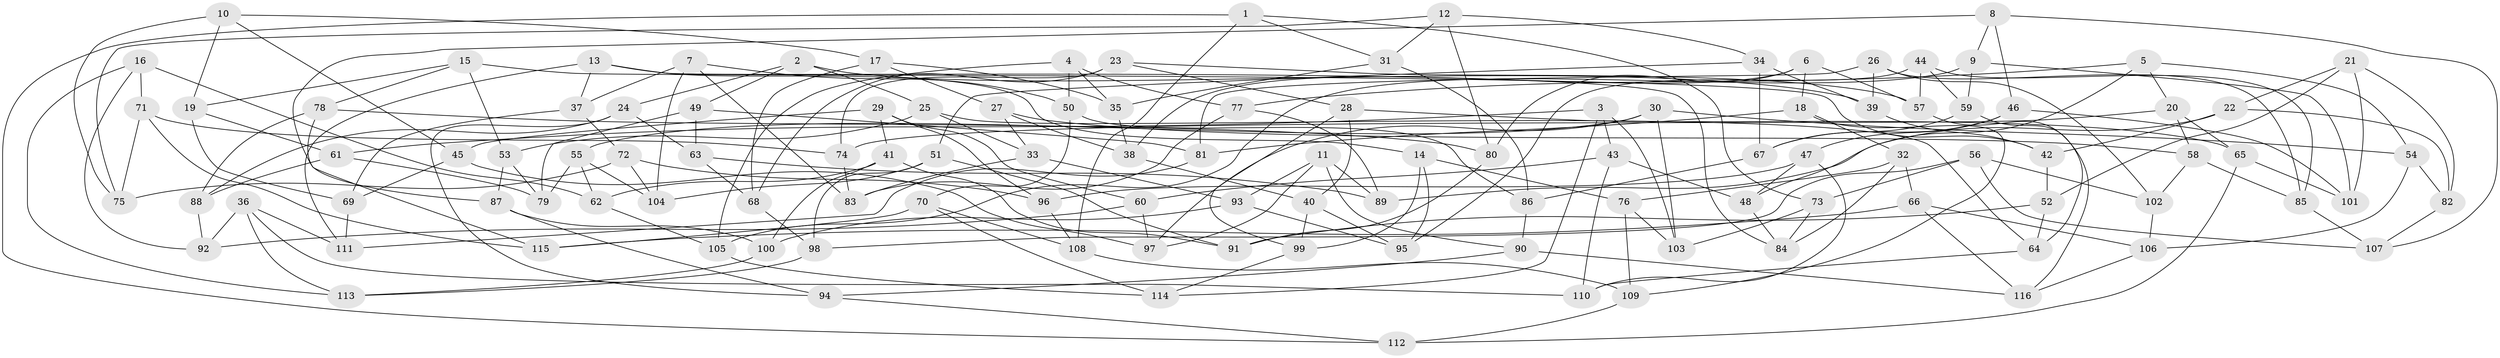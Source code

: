 // coarse degree distribution, {4: 0.4533333333333333, 6: 0.49333333333333335, 5: 0.05333333333333334}
// Generated by graph-tools (version 1.1) at 2025/24/03/03/25 07:24:30]
// undirected, 116 vertices, 232 edges
graph export_dot {
graph [start="1"]
  node [color=gray90,style=filled];
  1;
  2;
  3;
  4;
  5;
  6;
  7;
  8;
  9;
  10;
  11;
  12;
  13;
  14;
  15;
  16;
  17;
  18;
  19;
  20;
  21;
  22;
  23;
  24;
  25;
  26;
  27;
  28;
  29;
  30;
  31;
  32;
  33;
  34;
  35;
  36;
  37;
  38;
  39;
  40;
  41;
  42;
  43;
  44;
  45;
  46;
  47;
  48;
  49;
  50;
  51;
  52;
  53;
  54;
  55;
  56;
  57;
  58;
  59;
  60;
  61;
  62;
  63;
  64;
  65;
  66;
  67;
  68;
  69;
  70;
  71;
  72;
  73;
  74;
  75;
  76;
  77;
  78;
  79;
  80;
  81;
  82;
  83;
  84;
  85;
  86;
  87;
  88;
  89;
  90;
  91;
  92;
  93;
  94;
  95;
  96;
  97;
  98;
  99;
  100;
  101;
  102;
  103;
  104;
  105;
  106;
  107;
  108;
  109;
  110;
  111;
  112;
  113;
  114;
  115;
  116;
  1 -- 31;
  1 -- 112;
  1 -- 108;
  1 -- 73;
  2 -- 49;
  2 -- 39;
  2 -- 25;
  2 -- 24;
  3 -- 103;
  3 -- 43;
  3 -- 114;
  3 -- 61;
  4 -- 77;
  4 -- 35;
  4 -- 105;
  4 -- 50;
  5 -- 48;
  5 -- 20;
  5 -- 77;
  5 -- 54;
  6 -- 38;
  6 -- 18;
  6 -- 57;
  6 -- 80;
  7 -- 50;
  7 -- 104;
  7 -- 37;
  7 -- 83;
  8 -- 9;
  8 -- 87;
  8 -- 46;
  8 -- 107;
  9 -- 101;
  9 -- 105;
  9 -- 59;
  10 -- 75;
  10 -- 19;
  10 -- 17;
  10 -- 45;
  11 -- 90;
  11 -- 93;
  11 -- 89;
  11 -- 97;
  12 -- 31;
  12 -- 34;
  12 -- 80;
  12 -- 75;
  13 -- 84;
  13 -- 14;
  13 -- 111;
  13 -- 37;
  14 -- 95;
  14 -- 99;
  14 -- 76;
  15 -- 78;
  15 -- 42;
  15 -- 53;
  15 -- 19;
  16 -- 113;
  16 -- 71;
  16 -- 92;
  16 -- 62;
  17 -- 35;
  17 -- 68;
  17 -- 27;
  18 -- 109;
  18 -- 81;
  18 -- 32;
  19 -- 69;
  19 -- 61;
  20 -- 65;
  20 -- 74;
  20 -- 58;
  21 -- 22;
  21 -- 101;
  21 -- 82;
  21 -- 52;
  22 -- 89;
  22 -- 82;
  22 -- 42;
  23 -- 68;
  23 -- 74;
  23 -- 28;
  23 -- 57;
  24 -- 88;
  24 -- 63;
  24 -- 94;
  25 -- 53;
  25 -- 33;
  25 -- 64;
  26 -- 39;
  26 -- 102;
  26 -- 85;
  26 -- 81;
  27 -- 38;
  27 -- 58;
  27 -- 33;
  28 -- 65;
  28 -- 99;
  28 -- 40;
  29 -- 96;
  29 -- 60;
  29 -- 41;
  29 -- 45;
  30 -- 103;
  30 -- 55;
  30 -- 54;
  30 -- 97;
  31 -- 35;
  31 -- 86;
  32 -- 76;
  32 -- 84;
  32 -- 66;
  33 -- 93;
  33 -- 83;
  34 -- 39;
  34 -- 51;
  34 -- 67;
  35 -- 38;
  36 -- 111;
  36 -- 113;
  36 -- 110;
  36 -- 92;
  37 -- 72;
  37 -- 69;
  38 -- 40;
  39 -- 42;
  40 -- 95;
  40 -- 99;
  41 -- 100;
  41 -- 62;
  41 -- 91;
  42 -- 52;
  43 -- 60;
  43 -- 48;
  43 -- 110;
  44 -- 95;
  44 -- 85;
  44 -- 57;
  44 -- 59;
  45 -- 69;
  45 -- 97;
  46 -- 101;
  46 -- 67;
  46 -- 47;
  47 -- 96;
  47 -- 110;
  47 -- 48;
  48 -- 84;
  49 -- 63;
  49 -- 81;
  49 -- 79;
  50 -- 70;
  50 -- 86;
  51 -- 104;
  51 -- 91;
  51 -- 98;
  52 -- 64;
  52 -- 91;
  53 -- 87;
  53 -- 79;
  54 -- 106;
  54 -- 82;
  55 -- 79;
  55 -- 62;
  55 -- 104;
  56 -- 98;
  56 -- 102;
  56 -- 107;
  56 -- 73;
  57 -- 116;
  58 -- 85;
  58 -- 102;
  59 -- 64;
  59 -- 67;
  60 -- 92;
  60 -- 97;
  61 -- 88;
  61 -- 79;
  62 -- 105;
  63 -- 68;
  63 -- 89;
  64 -- 110;
  65 -- 112;
  65 -- 101;
  66 -- 116;
  66 -- 115;
  66 -- 106;
  67 -- 86;
  68 -- 98;
  69 -- 111;
  70 -- 108;
  70 -- 114;
  70 -- 115;
  71 -- 74;
  71 -- 115;
  71 -- 75;
  72 -- 75;
  72 -- 96;
  72 -- 104;
  73 -- 84;
  73 -- 103;
  74 -- 83;
  76 -- 109;
  76 -- 103;
  77 -- 89;
  77 -- 83;
  78 -- 80;
  78 -- 88;
  78 -- 115;
  80 -- 91;
  81 -- 111;
  82 -- 107;
  85 -- 107;
  86 -- 90;
  87 -- 94;
  87 -- 100;
  88 -- 92;
  90 -- 94;
  90 -- 116;
  93 -- 95;
  93 -- 100;
  94 -- 112;
  96 -- 108;
  98 -- 113;
  99 -- 114;
  100 -- 113;
  102 -- 106;
  105 -- 114;
  106 -- 116;
  108 -- 109;
  109 -- 112;
}

